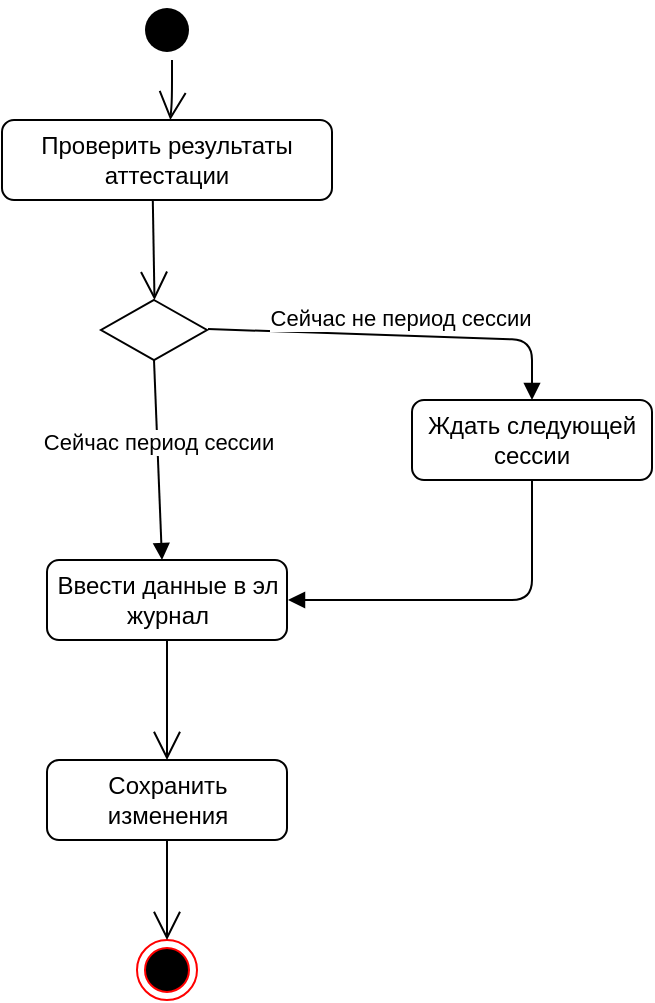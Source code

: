<mxfile version="12.1.3" pages="2"><diagram id="DKUo7LU-GuZjMQ1rxodR" name="Page-2"><mxGraphModel dx="2713" dy="1097" grid="1" gridSize="10" guides="1" tooltips="1" connect="1" arrows="1" fold="1" page="1" pageScale="1" pageWidth="1169" pageHeight="827" math="0" shadow="0"><root><mxCell id="uxq13Xa6VfBl-ivUY6US-0"/><mxCell id="uxq13Xa6VfBl-ivUY6US-1" parent="uxq13Xa6VfBl-ivUY6US-0"/><mxCell id="lQ4ziVnlLH-cmJA4DXV_-0" value="" style="ellipse;html=1;shape=endState;fillColor=#000000;strokeColor=#ff0000;" vertex="1" parent="uxq13Xa6VfBl-ivUY6US-1"><mxGeometry x="217.5" y="570" width="30" height="30" as="geometry"/></mxCell><mxCell id="lQ4ziVnlLH-cmJA4DXV_-1" value="" style="endArrow=open;endFill=1;endSize=12;html=1;" edge="1" parent="uxq13Xa6VfBl-ivUY6US-1" target="lQ4ziVnlLH-cmJA4DXV_-2"><mxGeometry width="160" relative="1" as="geometry"><mxPoint x="235" y="130" as="sourcePoint"/><mxPoint x="235" y="180" as="targetPoint"/><Array as="points"><mxPoint x="235" y="150"/></Array></mxGeometry></mxCell><mxCell id="lQ4ziVnlLH-cmJA4DXV_-2" value="Проверить результаты аттестации" style="shape=ext;rounded=1;html=1;whiteSpace=wrap;" vertex="1" parent="uxq13Xa6VfBl-ivUY6US-1"><mxGeometry x="150" y="160" width="165" height="40" as="geometry"/></mxCell><mxCell id="lQ4ziVnlLH-cmJA4DXV_-3" value="" style="endArrow=open;endFill=1;endSize=12;html=1;exitX=0.457;exitY=1.004;exitDx=0;exitDy=0;exitPerimeter=0;" edge="1" parent="uxq13Xa6VfBl-ivUY6US-1" source="lQ4ziVnlLH-cmJA4DXV_-2"><mxGeometry width="160" relative="1" as="geometry"><mxPoint x="173" y="290" as="sourcePoint"/><mxPoint x="226.247" y="250" as="targetPoint"/></mxGeometry></mxCell><mxCell id="lQ4ziVnlLH-cmJA4DXV_-4" value="Ввести данные в эл журнал" style="shape=ext;rounded=1;html=1;whiteSpace=wrap;strokeWidth=1;" vertex="1" parent="uxq13Xa6VfBl-ivUY6US-1"><mxGeometry x="172.5" y="380" width="120" height="40" as="geometry"/></mxCell><mxCell id="lQ4ziVnlLH-cmJA4DXV_-5" value="Сохранить изменения" style="shape=ext;rounded=1;html=1;whiteSpace=wrap;strokeWidth=1;" vertex="1" parent="uxq13Xa6VfBl-ivUY6US-1"><mxGeometry x="172.5" y="480" width="120" height="40" as="geometry"/></mxCell><mxCell id="lQ4ziVnlLH-cmJA4DXV_-6" value="" style="endArrow=open;endFill=1;endSize=12;html=1;exitX=0.5;exitY=1;exitDx=0;exitDy=0;entryX=0.5;entryY=0;entryDx=0;entryDy=0;" edge="1" parent="uxq13Xa6VfBl-ivUY6US-1" source="lQ4ziVnlLH-cmJA4DXV_-5" target="lQ4ziVnlLH-cmJA4DXV_-0"><mxGeometry width="160" relative="1" as="geometry"><mxPoint x="150" y="620" as="sourcePoint"/><mxPoint x="310" y="620" as="targetPoint"/></mxGeometry></mxCell><mxCell id="lQ4ziVnlLH-cmJA4DXV_-7" value="" style="endArrow=open;endFill=1;endSize=12;html=1;exitX=0.5;exitY=1;exitDx=0;exitDy=0;entryX=0.5;entryY=0;entryDx=0;entryDy=0;" edge="1" parent="uxq13Xa6VfBl-ivUY6US-1" source="lQ4ziVnlLH-cmJA4DXV_-4" target="lQ4ziVnlLH-cmJA4DXV_-5"><mxGeometry width="160" relative="1" as="geometry"><mxPoint x="150" y="620" as="sourcePoint"/><mxPoint x="310" y="620" as="targetPoint"/></mxGeometry></mxCell><mxCell id="lQ4ziVnlLH-cmJA4DXV_-8" value="" style="strokeWidth=1;html=1;shape=mxgraph.flowchart.decision;whiteSpace=wrap;" vertex="1" parent="uxq13Xa6VfBl-ivUY6US-1"><mxGeometry x="199.5" y="250" width="53" height="30" as="geometry"/></mxCell><mxCell id="lQ4ziVnlLH-cmJA4DXV_-9" value="Ждать следующей сессии" style="shape=ext;rounded=1;html=1;whiteSpace=wrap;strokeWidth=1;" vertex="1" parent="uxq13Xa6VfBl-ivUY6US-1"><mxGeometry x="355" y="300" width="120" height="40" as="geometry"/></mxCell><mxCell id="lQ4ziVnlLH-cmJA4DXV_-10" value="" style="html=1;verticalAlign=bottom;endArrow=block;exitX=0.5;exitY=1;exitDx=0;exitDy=0;" edge="1" parent="uxq13Xa6VfBl-ivUY6US-1" source="lQ4ziVnlLH-cmJA4DXV_-9"><mxGeometry width="80" relative="1" as="geometry"><mxPoint x="150" y="620" as="sourcePoint"/><mxPoint x="293" y="400" as="targetPoint"/><Array as="points"><mxPoint x="415" y="400"/></Array></mxGeometry></mxCell><mxCell id="lQ4ziVnlLH-cmJA4DXV_-11" value="Сейчас не период сессии" style="html=1;verticalAlign=bottom;endArrow=block;entryX=0.5;entryY=0;entryDx=0;entryDy=0;" edge="1" parent="uxq13Xa6VfBl-ivUY6US-1" target="lQ4ziVnlLH-cmJA4DXV_-9"><mxGeometry width="80" relative="1" as="geometry"><mxPoint x="253" y="264.5" as="sourcePoint"/><mxPoint x="333" y="264.5" as="targetPoint"/><Array as="points"><mxPoint x="415" y="270"/></Array></mxGeometry></mxCell><mxCell id="lQ4ziVnlLH-cmJA4DXV_-12" value="Сейчас период сессии" style="html=1;verticalAlign=bottom;endArrow=block;exitX=0.5;exitY=1;exitDx=0;exitDy=0;exitPerimeter=0;" edge="1" parent="uxq13Xa6VfBl-ivUY6US-1" source="lQ4ziVnlLH-cmJA4DXV_-8"><mxGeometry width="80" relative="1" as="geometry"><mxPoint x="150" y="620" as="sourcePoint"/><mxPoint x="230" y="380" as="targetPoint"/></mxGeometry></mxCell><mxCell id="lQ4ziVnlLH-cmJA4DXV_-13" value="" style="ellipse;html=1;shape=endState;fillColor=#000000;strokeColor=none;" vertex="1" parent="uxq13Xa6VfBl-ivUY6US-1"><mxGeometry x="217.5" y="100" width="30" height="30" as="geometry"/></mxCell></root></mxGraphModel></diagram><diagram id="UpxN47j6AodPwA53KCiE" name="Page-3"><mxGraphModel dx="2713" dy="1097" grid="1" gridSize="10" guides="1" tooltips="1" connect="1" arrows="1" fold="1" page="1" pageScale="1" pageWidth="1169" pageHeight="827" math="0" shadow="0"><root><mxCell id="BbelM2EKbmcZOAF4cuKE-0"/><mxCell id="BbelM2EKbmcZOAF4cuKE-1" parent="BbelM2EKbmcZOAF4cuKE-0"/><mxCell id="BbelM2EKbmcZOAF4cuKE-2" value="Поддержка" style="swimlane;fontStyle=1;align=center;verticalAlign=top;childLayout=stackLayout;horizontal=1;startSize=26;horizontalStack=0;resizeParent=1;resizeParentMax=0;resizeLast=0;collapsible=1;marginBottom=0;strokeWidth=1;" vertex="1" parent="BbelM2EKbmcZOAF4cuKE-1"><mxGeometry x="153.5" y="150" width="180" height="86" as="geometry"/></mxCell><mxCell id="BbelM2EKbmcZOAF4cuKE-3" value="+ field: type" style="text;strokeColor=none;fillColor=none;align=left;verticalAlign=top;spacingLeft=4;spacingRight=4;overflow=hidden;rotatable=0;points=[[0,0.5],[1,0.5]];portConstraint=eastwest;" vertex="1" parent="BbelM2EKbmcZOAF4cuKE-2"><mxGeometry y="26" width="180" height="26" as="geometry"/></mxCell><mxCell id="BbelM2EKbmcZOAF4cuKE-4" value="" style="line;strokeWidth=1;fillColor=none;align=left;verticalAlign=middle;spacingTop=-1;spacingLeft=3;spacingRight=3;rotatable=0;labelPosition=right;points=[];portConstraint=eastwest;" vertex="1" parent="BbelM2EKbmcZOAF4cuKE-2"><mxGeometry y="52" width="180" height="8" as="geometry"/></mxCell><mxCell id="BbelM2EKbmcZOAF4cuKE-5" value="Предоставляет доступ к ЭЖ()" style="text;strokeColor=none;fillColor=none;align=left;verticalAlign=top;spacingLeft=4;spacingRight=4;overflow=hidden;rotatable=0;points=[[0,0.5],[1,0.5]];portConstraint=eastwest;" vertex="1" parent="BbelM2EKbmcZOAF4cuKE-2"><mxGeometry y="60" width="180" height="26" as="geometry"/></mxCell><mxCell id="BbelM2EKbmcZOAF4cuKE-6" value="Преподаватель" style="swimlane;fontStyle=1;align=center;verticalAlign=top;childLayout=stackLayout;horizontal=1;startSize=26;horizontalStack=0;resizeParent=1;resizeParentMax=0;resizeLast=0;collapsible=1;marginBottom=0;strokeWidth=1;" vertex="1" parent="BbelM2EKbmcZOAF4cuKE-1"><mxGeometry x="383.5" y="150" width="250" height="130" as="geometry"/></mxCell><mxCell id="BbelM2EKbmcZOAF4cuKE-7" value="+ field: type" style="text;strokeColor=none;fillColor=none;align=left;verticalAlign=top;spacingLeft=4;spacingRight=4;overflow=hidden;rotatable=0;points=[[0,0.5],[1,0.5]];portConstraint=eastwest;" vertex="1" parent="BbelM2EKbmcZOAF4cuKE-6"><mxGeometry y="26" width="250" height="26" as="geometry"/></mxCell><mxCell id="BbelM2EKbmcZOAF4cuKE-8" value="" style="line;strokeWidth=1;fillColor=none;align=left;verticalAlign=middle;spacingTop=-1;spacingLeft=3;spacingRight=3;rotatable=0;labelPosition=right;points=[];portConstraint=eastwest;" vertex="1" parent="BbelM2EKbmcZOAF4cuKE-6"><mxGeometry y="52" width="250" height="8" as="geometry"/></mxCell><mxCell id="BbelM2EKbmcZOAF4cuKE-9" value="Оценивает результаты аттестации()&#10;Выставляет баллы в ЭЖ в период сессии()&#10;Получает доступ к ЭЖ через поддержку, &#10;если его нет()" style="text;strokeColor=none;fillColor=none;align=left;verticalAlign=top;spacingLeft=4;spacingRight=4;overflow=hidden;rotatable=0;points=[[0,0.5],[1,0.5]];portConstraint=eastwest;" vertex="1" parent="BbelM2EKbmcZOAF4cuKE-6"><mxGeometry y="60" width="250" height="70" as="geometry"/></mxCell><mxCell id="BbelM2EKbmcZOAF4cuKE-10" value="Студент" style="swimlane;fontStyle=1;align=center;verticalAlign=top;childLayout=stackLayout;horizontal=1;startSize=26;horizontalStack=0;resizeParent=1;resizeParentMax=0;resizeLast=0;collapsible=1;marginBottom=0;strokeWidth=1;" vertex="1" parent="BbelM2EKbmcZOAF4cuKE-1"><mxGeometry x="150" y="320" width="190" height="120" as="geometry"/></mxCell><mxCell id="BbelM2EKbmcZOAF4cuKE-11" value="+ field: type" style="text;strokeColor=none;fillColor=none;align=left;verticalAlign=top;spacingLeft=4;spacingRight=4;overflow=hidden;rotatable=0;points=[[0,0.5],[1,0.5]];portConstraint=eastwest;" vertex="1" parent="BbelM2EKbmcZOAF4cuKE-10"><mxGeometry y="26" width="190" height="26" as="geometry"/></mxCell><mxCell id="BbelM2EKbmcZOAF4cuKE-12" value="" style="line;strokeWidth=1;fillColor=none;align=left;verticalAlign=middle;spacingTop=-1;spacingLeft=3;spacingRight=3;rotatable=0;labelPosition=right;points=[];portConstraint=eastwest;" vertex="1" parent="BbelM2EKbmcZOAF4cuKE-10"><mxGeometry y="52" width="190" height="8" as="geometry"/></mxCell><mxCell id="BbelM2EKbmcZOAF4cuKE-13" value="Просматривает ЭЖ()&#10;Получает доступ к ЭЖ через&#10;поддержку, если его нет()" style="text;strokeColor=none;fillColor=none;align=left;verticalAlign=top;spacingLeft=4;spacingRight=4;overflow=hidden;rotatable=0;points=[[0,0.5],[1,0.5]];portConstraint=eastwest;" vertex="1" parent="BbelM2EKbmcZOAF4cuKE-10"><mxGeometry y="60" width="190" height="60" as="geometry"/></mxCell><mxCell id="BbelM2EKbmcZOAF4cuKE-14" value="Электронный журнал" style="swimlane;fontStyle=1;align=center;verticalAlign=top;childLayout=stackLayout;horizontal=1;startSize=26;horizontalStack=0;resizeParent=1;resizeParentMax=0;resizeLast=0;collapsible=1;marginBottom=0;strokeWidth=1;" vertex="1" parent="BbelM2EKbmcZOAF4cuKE-1"><mxGeometry x="383.5" y="320" width="160" height="60" as="geometry"/></mxCell><mxCell id="BbelM2EKbmcZOAF4cuKE-15" value="Баллы студентов" style="text;strokeColor=none;fillColor=none;align=left;verticalAlign=top;spacingLeft=4;spacingRight=4;overflow=hidden;rotatable=0;points=[[0,0.5],[1,0.5]];portConstraint=eastwest;" vertex="1" parent="BbelM2EKbmcZOAF4cuKE-14"><mxGeometry y="26" width="160" height="26" as="geometry"/></mxCell><mxCell id="BbelM2EKbmcZOAF4cuKE-16" value="" style="line;strokeWidth=1;fillColor=none;align=left;verticalAlign=middle;spacingTop=-1;spacingLeft=3;spacingRight=3;rotatable=0;labelPosition=right;points=[];portConstraint=eastwest;" vertex="1" parent="BbelM2EKbmcZOAF4cuKE-14"><mxGeometry y="52" width="160" height="8" as="geometry"/></mxCell><mxCell id="BbelM2EKbmcZOAF4cuKE-17" value="Аттестация" style="swimlane;fontStyle=1;align=center;verticalAlign=top;childLayout=stackLayout;horizontal=1;startSize=26;horizontalStack=0;resizeParent=1;resizeParentMax=0;resizeLast=0;collapsible=1;marginBottom=0;strokeWidth=1;" vertex="1" parent="BbelM2EKbmcZOAF4cuKE-1"><mxGeometry x="603.5" y="320" width="160" height="60" as="geometry"/></mxCell><mxCell id="BbelM2EKbmcZOAF4cuKE-18" value="Результаты аттестации" style="text;strokeColor=none;fillColor=none;align=left;verticalAlign=top;spacingLeft=4;spacingRight=4;overflow=hidden;rotatable=0;points=[[0,0.5],[1,0.5]];portConstraint=eastwest;" vertex="1" parent="BbelM2EKbmcZOAF4cuKE-17"><mxGeometry y="26" width="160" height="26" as="geometry"/></mxCell><mxCell id="BbelM2EKbmcZOAF4cuKE-19" value="" style="line;strokeWidth=1;fillColor=none;align=left;verticalAlign=middle;spacingTop=-1;spacingLeft=3;spacingRight=3;rotatable=0;labelPosition=right;points=[];portConstraint=eastwest;" vertex="1" parent="BbelM2EKbmcZOAF4cuKE-17"><mxGeometry y="52" width="160" height="8" as="geometry"/></mxCell><mxCell id="BbelM2EKbmcZOAF4cuKE-20" value="База данных" style="swimlane;fontStyle=1;align=center;verticalAlign=top;childLayout=stackLayout;horizontal=1;startSize=26;horizontalStack=0;resizeParent=1;resizeParentMax=0;resizeLast=0;collapsible=1;marginBottom=0;strokeWidth=1;" vertex="1" parent="BbelM2EKbmcZOAF4cuKE-1"><mxGeometry x="383.5" y="470" width="190" height="60" as="geometry"/></mxCell><mxCell id="BbelM2EKbmcZOAF4cuKE-21" value="Сохраняет изменения в ЭЖ()" style="text;strokeColor=none;fillColor=none;align=left;verticalAlign=top;spacingLeft=4;spacingRight=4;overflow=hidden;rotatable=0;points=[[0,0.5],[1,0.5]];portConstraint=eastwest;" vertex="1" parent="BbelM2EKbmcZOAF4cuKE-20"><mxGeometry y="26" width="190" height="26" as="geometry"/></mxCell><mxCell id="BbelM2EKbmcZOAF4cuKE-22" value="" style="line;strokeWidth=1;fillColor=none;align=left;verticalAlign=middle;spacingTop=-1;spacingLeft=3;spacingRight=3;rotatable=0;labelPosition=right;points=[];portConstraint=eastwest;" vertex="1" parent="BbelM2EKbmcZOAF4cuKE-20"><mxGeometry y="52" width="190" height="8" as="geometry"/></mxCell><mxCell id="BbelM2EKbmcZOAF4cuKE-23" value="" style="line;strokeWidth=1;fillColor=none;align=left;verticalAlign=middle;spacingTop=-1;spacingLeft=3;spacingRight=3;rotatable=0;labelPosition=right;points=[];portConstraint=eastwest;" vertex="1" parent="BbelM2EKbmcZOAF4cuKE-1"><mxGeometry x="333.5" y="185" width="50" height="8" as="geometry"/></mxCell><mxCell id="BbelM2EKbmcZOAF4cuKE-24" value="" style="endArrow=none;html=1;edgeStyle=orthogonalEdgeStyle;entryX=0.25;entryY=0;entryDx=0;entryDy=0;" edge="1" parent="BbelM2EKbmcZOAF4cuKE-1" target="BbelM2EKbmcZOAF4cuKE-10"><mxGeometry relative="1" as="geometry"><mxPoint x="198.167" y="239" as="sourcePoint"/><mxPoint x="336.5" y="290" as="targetPoint"/><Array as="points"><mxPoint x="197.5" y="238"/></Array></mxGeometry></mxCell><mxCell id="BbelM2EKbmcZOAF4cuKE-25" value="" style="endArrow=none;html=1;edgeStyle=orthogonalEdgeStyle;entryX=0.25;entryY=0;entryDx=0;entryDy=0;exitX=0.891;exitY=1.179;exitDx=0;exitDy=0;exitPerimeter=0;" edge="1" parent="BbelM2EKbmcZOAF4cuKE-1" source="BbelM2EKbmcZOAF4cuKE-5" target="BbelM2EKbmcZOAF4cuKE-14"><mxGeometry relative="1" as="geometry"><mxPoint x="363.278" y="259.944" as="sourcePoint"/><mxPoint x="363.278" y="341.056" as="targetPoint"/><Array as="points"><mxPoint x="313.5" y="300"/><mxPoint x="423.5" y="300"/></Array></mxGeometry></mxCell><mxCell id="BbelM2EKbmcZOAF4cuKE-26" value="" style="endArrow=none;html=1;edgeStyle=orthogonalEdgeStyle;exitX=0.322;exitY=1.01;exitDx=0;exitDy=0;exitPerimeter=0;" edge="1" parent="BbelM2EKbmcZOAF4cuKE-1" source="BbelM2EKbmcZOAF4cuKE-9"><mxGeometry relative="1" as="geometry"><mxPoint x="207.278" y="248.444" as="sourcePoint"/><mxPoint x="464.833" y="309" as="targetPoint"/><Array as="points"><mxPoint x="463.5" y="330"/></Array></mxGeometry></mxCell><mxCell id="BbelM2EKbmcZOAF4cuKE-27" value="" style="endArrow=none;html=1;edgeStyle=orthogonalEdgeStyle;entryX=0.377;entryY=-0.007;entryDx=0;entryDy=0;entryPerimeter=0;" edge="1" parent="BbelM2EKbmcZOAF4cuKE-1" target="BbelM2EKbmcZOAF4cuKE-20"><mxGeometry relative="1" as="geometry"><mxPoint x="454.833" y="379" as="sourcePoint"/><mxPoint x="453.278" y="461.556" as="targetPoint"/><Array as="points"><mxPoint x="452.5" y="380"/><mxPoint x="453.5" y="380"/></Array></mxGeometry></mxCell><mxCell id="BbelM2EKbmcZOAF4cuKE-28" value="" style="endArrow=none;html=1;edgeStyle=orthogonalEdgeStyle;" edge="1" parent="BbelM2EKbmcZOAF4cuKE-1"><mxGeometry relative="1" as="geometry"><mxPoint x="614.833" y="282.333" as="sourcePoint"/><mxPoint x="614.833" y="319" as="targetPoint"/><Array as="points"><mxPoint x="613" y="280.5"/><mxPoint x="614" y="280.5"/></Array></mxGeometry></mxCell></root></mxGraphModel></diagram></mxfile>